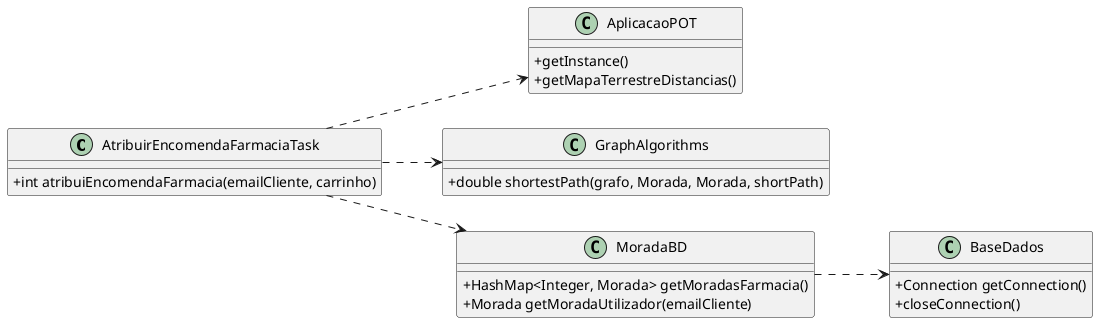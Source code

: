 @startuml

skinparam classAttributeIconSize 0
left to right direction

class AtribuirEncomendaFarmaciaTask{
    +int atribuiEncomendaFarmacia(emailCliente, carrinho)
}

class AplicacaoPOT{
    +getInstance()
    +getMapaTerrestreDistancias()
}

class BaseDados{
    +Connection getConnection()
    +closeConnection()
}

class GraphAlgorithms{
    +double shortestPath(grafo, Morada, Morada, shortPath)
}

class MoradaBD{
    +HashMap<Integer, Morada> getMoradasFarmacia()
    +Morada getMoradaUtilizador(emailCliente)
}


AtribuirEncomendaFarmaciaTask ..> MoradaBD
AtribuirEncomendaFarmaciaTask ..> AplicacaoPOT
AtribuirEncomendaFarmaciaTask ..> GraphAlgorithms

MoradaBD ..> BaseDados


@enduml